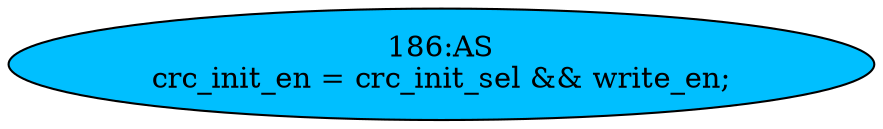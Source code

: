 strict digraph "" {
	node [label="\N"];
	"186:AS"	 [ast="<pyverilog.vparser.ast.Assign object at 0x7fba378b3c50>",
		def_var="['crc_init_en']",
		fillcolor=deepskyblue,
		label="186:AS
crc_init_en = crc_init_sel && write_en;",
		statements="[]",
		style=filled,
		typ=Assign,
		use_var="['crc_init_sel', 'write_en']"];
}
